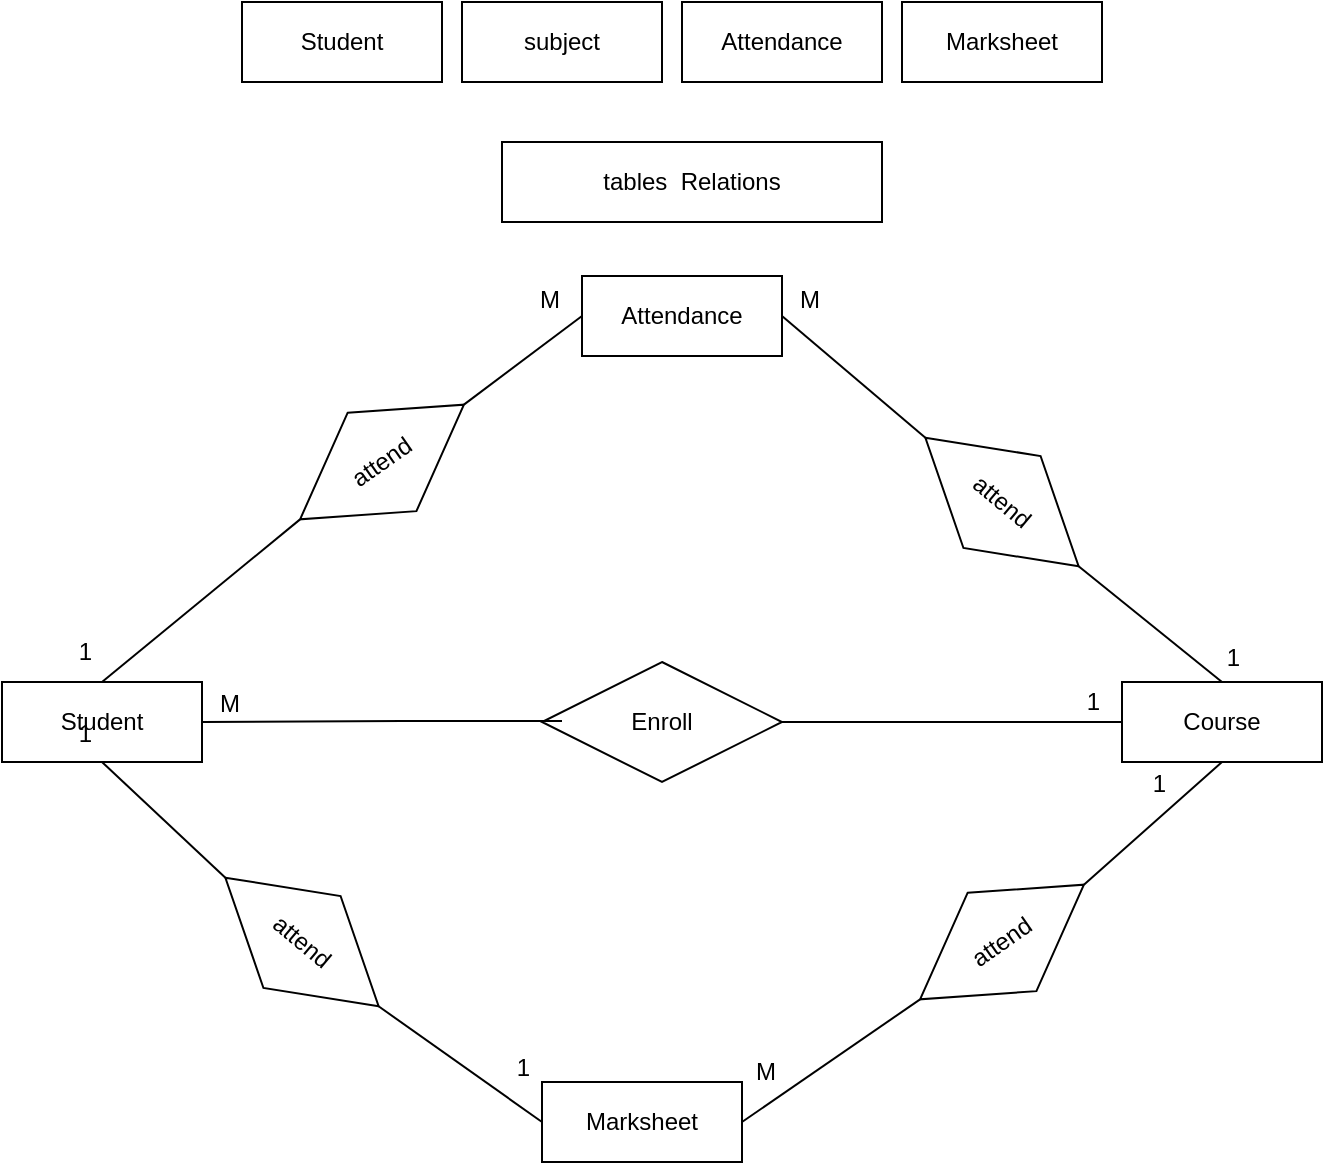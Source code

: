 <mxfile version="23.1.5" type="github">
  <diagram name="Page-1" id="0qLVOf093btjK3EtxHdo">
    <mxGraphModel dx="818" dy="542" grid="1" gridSize="10" guides="1" tooltips="1" connect="1" arrows="1" fold="1" page="1" pageScale="1" pageWidth="850" pageHeight="1100" math="0" shadow="0">
      <root>
        <mxCell id="0" />
        <mxCell id="1" parent="0" />
        <mxCell id="SEDufyfWGvZjRPIElOQB-6" value="Student " style="whiteSpace=wrap;html=1;align=center;" vertex="1" parent="1">
          <mxGeometry x="200" y="40" width="100" height="40" as="geometry" />
        </mxCell>
        <mxCell id="SEDufyfWGvZjRPIElOQB-7" value="Course " style="whiteSpace=wrap;html=1;align=center;" vertex="1" parent="1">
          <mxGeometry x="640" y="380" width="100" height="40" as="geometry" />
        </mxCell>
        <mxCell id="SEDufyfWGvZjRPIElOQB-8" value="Marksheet" style="whiteSpace=wrap;html=1;align=center;" vertex="1" parent="1">
          <mxGeometry x="350" y="580" width="100" height="40" as="geometry" />
        </mxCell>
        <mxCell id="SEDufyfWGvZjRPIElOQB-9" value="Attendance " style="whiteSpace=wrap;html=1;align=center;" vertex="1" parent="1">
          <mxGeometry x="420" y="40" width="100" height="40" as="geometry" />
        </mxCell>
        <mxCell id="SEDufyfWGvZjRPIElOQB-10" value="subject" style="whiteSpace=wrap;html=1;align=center;" vertex="1" parent="1">
          <mxGeometry x="310" y="40" width="100" height="40" as="geometry" />
        </mxCell>
        <mxCell id="SEDufyfWGvZjRPIElOQB-12" value="tables&amp;nbsp; Relations" style="whiteSpace=wrap;html=1;align=center;" vertex="1" parent="1">
          <mxGeometry x="330" y="110" width="190" height="40" as="geometry" />
        </mxCell>
        <mxCell id="SEDufyfWGvZjRPIElOQB-13" value="Student " style="whiteSpace=wrap;html=1;align=center;" vertex="1" parent="1">
          <mxGeometry x="80" y="380" width="100" height="40" as="geometry" />
        </mxCell>
        <mxCell id="SEDufyfWGvZjRPIElOQB-15" value="Enroll" style="shape=rhombus;perimeter=rhombusPerimeter;whiteSpace=wrap;html=1;align=center;" vertex="1" parent="1">
          <mxGeometry x="350" y="370" width="120" height="60" as="geometry" />
        </mxCell>
        <mxCell id="SEDufyfWGvZjRPIElOQB-16" value="" style="endArrow=none;html=1;rounded=0;exitX=1;exitY=0.5;exitDx=0;exitDy=0;entryX=0;entryY=0.5;entryDx=0;entryDy=0;" edge="1" parent="1" source="SEDufyfWGvZjRPIElOQB-15" target="SEDufyfWGvZjRPIElOQB-7">
          <mxGeometry relative="1" as="geometry">
            <mxPoint x="480" y="400" as="sourcePoint" />
            <mxPoint x="610" y="399.5" as="targetPoint" />
          </mxGeometry>
        </mxCell>
        <mxCell id="SEDufyfWGvZjRPIElOQB-17" value="1" style="resizable=0;html=1;whiteSpace=wrap;align=right;verticalAlign=bottom;" connectable="0" vertex="1" parent="SEDufyfWGvZjRPIElOQB-16">
          <mxGeometry x="1" relative="1" as="geometry">
            <mxPoint x="-10" y="-2" as="offset" />
          </mxGeometry>
        </mxCell>
        <mxCell id="SEDufyfWGvZjRPIElOQB-18" value="" style="endArrow=none;html=1;rounded=0;entryX=1;entryY=0.5;entryDx=0;entryDy=0;strokeWidth=1;" edge="1" parent="1" target="SEDufyfWGvZjRPIElOQB-13">
          <mxGeometry relative="1" as="geometry">
            <mxPoint x="360" y="399.5" as="sourcePoint" />
            <mxPoint x="220" y="400" as="targetPoint" />
            <Array as="points">
              <mxPoint x="280" y="399.5" />
            </Array>
          </mxGeometry>
        </mxCell>
        <mxCell id="SEDufyfWGvZjRPIElOQB-19" value="M" style="resizable=0;html=1;whiteSpace=wrap;align=right;verticalAlign=bottom;" connectable="0" vertex="1" parent="SEDufyfWGvZjRPIElOQB-18">
          <mxGeometry x="1" relative="1" as="geometry">
            <mxPoint x="20" as="offset" />
          </mxGeometry>
        </mxCell>
        <mxCell id="SEDufyfWGvZjRPIElOQB-65" value="Attendance " style="whiteSpace=wrap;html=1;align=center;" vertex="1" parent="1">
          <mxGeometry x="370" y="177" width="100" height="40" as="geometry" />
        </mxCell>
        <mxCell id="SEDufyfWGvZjRPIElOQB-66" value="attend" style="shape=rhombus;perimeter=rhombusPerimeter;whiteSpace=wrap;html=1;align=center;rotation=-35;" vertex="1" parent="1">
          <mxGeometry x="220" y="240" width="100" height="60" as="geometry" />
        </mxCell>
        <mxCell id="SEDufyfWGvZjRPIElOQB-67" value="attend" style="shape=rhombus;perimeter=rhombusPerimeter;whiteSpace=wrap;html=1;align=center;rotation=40;" vertex="1" parent="1">
          <mxGeometry x="530" y="260" width="100" height="60" as="geometry" />
        </mxCell>
        <mxCell id="SEDufyfWGvZjRPIElOQB-68" value="" style="endArrow=none;html=1;rounded=0;entryX=0;entryY=0.5;entryDx=0;entryDy=0;strokeWidth=1;exitX=1;exitY=0.5;exitDx=0;exitDy=0;" edge="1" parent="1" source="SEDufyfWGvZjRPIElOQB-66" target="SEDufyfWGvZjRPIElOQB-65">
          <mxGeometry relative="1" as="geometry">
            <mxPoint x="390" y="231" as="sourcePoint" />
            <mxPoint x="210" y="230.5" as="targetPoint" />
            <Array as="points" />
          </mxGeometry>
        </mxCell>
        <mxCell id="SEDufyfWGvZjRPIElOQB-69" value="M" style="resizable=0;html=1;whiteSpace=wrap;align=right;verticalAlign=bottom;" connectable="0" vertex="1" parent="SEDufyfWGvZjRPIElOQB-68">
          <mxGeometry x="1" relative="1" as="geometry">
            <mxPoint x="-10" y="1" as="offset" />
          </mxGeometry>
        </mxCell>
        <mxCell id="SEDufyfWGvZjRPIElOQB-70" value="" style="endArrow=none;html=1;rounded=0;entryX=0.5;entryY=0;entryDx=0;entryDy=0;exitX=0;exitY=0.5;exitDx=0;exitDy=0;" edge="1" parent="1" source="SEDufyfWGvZjRPIElOQB-66" target="SEDufyfWGvZjRPIElOQB-13">
          <mxGeometry relative="1" as="geometry">
            <mxPoint x="100" y="340.5" as="sourcePoint" />
            <mxPoint x="230" y="340" as="targetPoint" />
          </mxGeometry>
        </mxCell>
        <mxCell id="SEDufyfWGvZjRPIElOQB-71" value="1" style="resizable=0;html=1;whiteSpace=wrap;align=right;verticalAlign=bottom;" connectable="0" vertex="1" parent="SEDufyfWGvZjRPIElOQB-70">
          <mxGeometry x="1" relative="1" as="geometry">
            <mxPoint x="-4" y="-6" as="offset" />
          </mxGeometry>
        </mxCell>
        <mxCell id="SEDufyfWGvZjRPIElOQB-72" value="" style="endArrow=none;html=1;rounded=0;entryX=0.5;entryY=0;entryDx=0;entryDy=0;exitX=1;exitY=0.5;exitDx=0;exitDy=0;" edge="1" parent="1" source="SEDufyfWGvZjRPIElOQB-67" target="SEDufyfWGvZjRPIElOQB-7">
          <mxGeometry relative="1" as="geometry">
            <mxPoint x="560" y="350.5" as="sourcePoint" />
            <mxPoint x="690" y="350" as="targetPoint" />
          </mxGeometry>
        </mxCell>
        <mxCell id="SEDufyfWGvZjRPIElOQB-73" value="1" style="resizable=0;html=1;whiteSpace=wrap;align=right;verticalAlign=bottom;" connectable="0" vertex="1" parent="SEDufyfWGvZjRPIElOQB-72">
          <mxGeometry x="1" relative="1" as="geometry">
            <mxPoint x="11" y="-3" as="offset" />
          </mxGeometry>
        </mxCell>
        <mxCell id="SEDufyfWGvZjRPIElOQB-74" value="" style="endArrow=none;html=1;rounded=0;strokeWidth=1;exitX=0;exitY=0.5;exitDx=0;exitDy=0;entryX=1;entryY=0.5;entryDx=0;entryDy=0;" edge="1" parent="1" source="SEDufyfWGvZjRPIElOQB-67" target="SEDufyfWGvZjRPIElOQB-65">
          <mxGeometry relative="1" as="geometry">
            <mxPoint x="500" y="289.5" as="sourcePoint" />
            <mxPoint x="320" y="290" as="targetPoint" />
            <Array as="points" />
          </mxGeometry>
        </mxCell>
        <mxCell id="SEDufyfWGvZjRPIElOQB-75" value="M" style="resizable=0;html=1;whiteSpace=wrap;align=right;verticalAlign=bottom;" connectable="0" vertex="1" parent="SEDufyfWGvZjRPIElOQB-74">
          <mxGeometry x="1" relative="1" as="geometry">
            <mxPoint x="20" as="offset" />
          </mxGeometry>
        </mxCell>
        <mxCell id="SEDufyfWGvZjRPIElOQB-78" value="attend" style="shape=rhombus;perimeter=rhombusPerimeter;whiteSpace=wrap;html=1;align=center;rotation=-35;" vertex="1" parent="1">
          <mxGeometry x="530" y="480" width="100" height="60" as="geometry" />
        </mxCell>
        <mxCell id="SEDufyfWGvZjRPIElOQB-79" value="" style="endArrow=none;html=1;rounded=0;entryX=1;entryY=0.5;entryDx=0;entryDy=0;strokeWidth=1;exitX=0;exitY=0.5;exitDx=0;exitDy=0;" edge="1" parent="1" source="SEDufyfWGvZjRPIElOQB-78" target="SEDufyfWGvZjRPIElOQB-8">
          <mxGeometry relative="1" as="geometry">
            <mxPoint x="450.958" y="571.321" as="sourcePoint" />
            <mxPoint x="450" y="510" as="targetPoint" />
            <Array as="points" />
          </mxGeometry>
        </mxCell>
        <mxCell id="SEDufyfWGvZjRPIElOQB-80" value="M" style="resizable=0;html=1;whiteSpace=wrap;align=right;verticalAlign=bottom;" connectable="0" vertex="1" parent="SEDufyfWGvZjRPIElOQB-79">
          <mxGeometry x="1" relative="1" as="geometry">
            <mxPoint x="18" y="-16" as="offset" />
          </mxGeometry>
        </mxCell>
        <mxCell id="SEDufyfWGvZjRPIElOQB-81" value="" style="endArrow=none;html=1;rounded=0;entryX=0.5;entryY=1;entryDx=0;entryDy=0;exitX=1;exitY=0.5;exitDx=0;exitDy=0;" edge="1" parent="1" source="SEDufyfWGvZjRPIElOQB-78" target="SEDufyfWGvZjRPIElOQB-7">
          <mxGeometry relative="1" as="geometry">
            <mxPoint x="740.002" y="429.999" as="sourcePoint" />
            <mxPoint x="580.96" y="494.32" as="targetPoint" />
          </mxGeometry>
        </mxCell>
        <mxCell id="SEDufyfWGvZjRPIElOQB-82" value="1" style="resizable=0;html=1;whiteSpace=wrap;align=right;verticalAlign=bottom;" connectable="0" vertex="1" parent="SEDufyfWGvZjRPIElOQB-81">
          <mxGeometry x="1" relative="1" as="geometry">
            <mxPoint x="-27" y="20" as="offset" />
          </mxGeometry>
        </mxCell>
        <mxCell id="SEDufyfWGvZjRPIElOQB-83" value="attend" style="shape=rhombus;perimeter=rhombusPerimeter;whiteSpace=wrap;html=1;align=center;rotation=40;" vertex="1" parent="1">
          <mxGeometry x="180" y="480" width="100" height="60" as="geometry" />
        </mxCell>
        <mxCell id="SEDufyfWGvZjRPIElOQB-86" value="" style="endArrow=none;html=1;rounded=0;exitX=0;exitY=0.5;exitDx=0;exitDy=0;entryX=0.5;entryY=1;entryDx=0;entryDy=0;" edge="1" parent="1" source="SEDufyfWGvZjRPIElOQB-83" target="SEDufyfWGvZjRPIElOQB-13">
          <mxGeometry relative="1" as="geometry">
            <mxPoint x="30" y="623.5" as="sourcePoint" />
            <mxPoint x="60" y="663" as="targetPoint" />
          </mxGeometry>
        </mxCell>
        <mxCell id="SEDufyfWGvZjRPIElOQB-87" value="1" style="resizable=0;html=1;whiteSpace=wrap;align=right;verticalAlign=bottom;" connectable="0" vertex="1" parent="SEDufyfWGvZjRPIElOQB-86">
          <mxGeometry x="1" relative="1" as="geometry">
            <mxPoint x="-4" y="-6" as="offset" />
          </mxGeometry>
        </mxCell>
        <mxCell id="SEDufyfWGvZjRPIElOQB-88" value="" style="endArrow=none;html=1;rounded=0;entryX=0;entryY=0.5;entryDx=0;entryDy=0;exitX=1;exitY=0.5;exitDx=0;exitDy=0;" edge="1" parent="1" source="SEDufyfWGvZjRPIElOQB-83" target="SEDufyfWGvZjRPIElOQB-8">
          <mxGeometry relative="1" as="geometry">
            <mxPoint x="169" y="592" as="sourcePoint" />
            <mxPoint x="70" y="673" as="targetPoint" />
          </mxGeometry>
        </mxCell>
        <mxCell id="SEDufyfWGvZjRPIElOQB-89" value="1" style="resizable=0;html=1;whiteSpace=wrap;align=right;verticalAlign=bottom;" connectable="0" vertex="1" parent="SEDufyfWGvZjRPIElOQB-88">
          <mxGeometry x="1" relative="1" as="geometry">
            <mxPoint x="-4" y="-18" as="offset" />
          </mxGeometry>
        </mxCell>
        <mxCell id="SEDufyfWGvZjRPIElOQB-90" value="Marksheet" style="whiteSpace=wrap;html=1;align=center;" vertex="1" parent="1">
          <mxGeometry x="530" y="40" width="100" height="40" as="geometry" />
        </mxCell>
      </root>
    </mxGraphModel>
  </diagram>
</mxfile>

